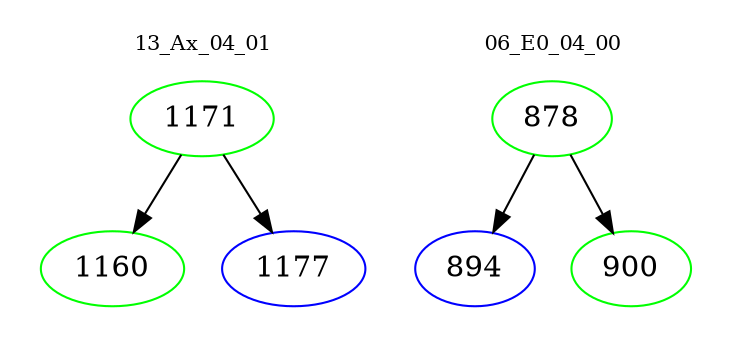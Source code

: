 digraph{
subgraph cluster_0 {
color = white
label = "13_Ax_04_01";
fontsize=10;
T0_1171 [label="1171", color="green"]
T0_1171 -> T0_1160 [color="black"]
T0_1160 [label="1160", color="green"]
T0_1171 -> T0_1177 [color="black"]
T0_1177 [label="1177", color="blue"]
}
subgraph cluster_1 {
color = white
label = "06_E0_04_00";
fontsize=10;
T1_878 [label="878", color="green"]
T1_878 -> T1_894 [color="black"]
T1_894 [label="894", color="blue"]
T1_878 -> T1_900 [color="black"]
T1_900 [label="900", color="green"]
}
}
